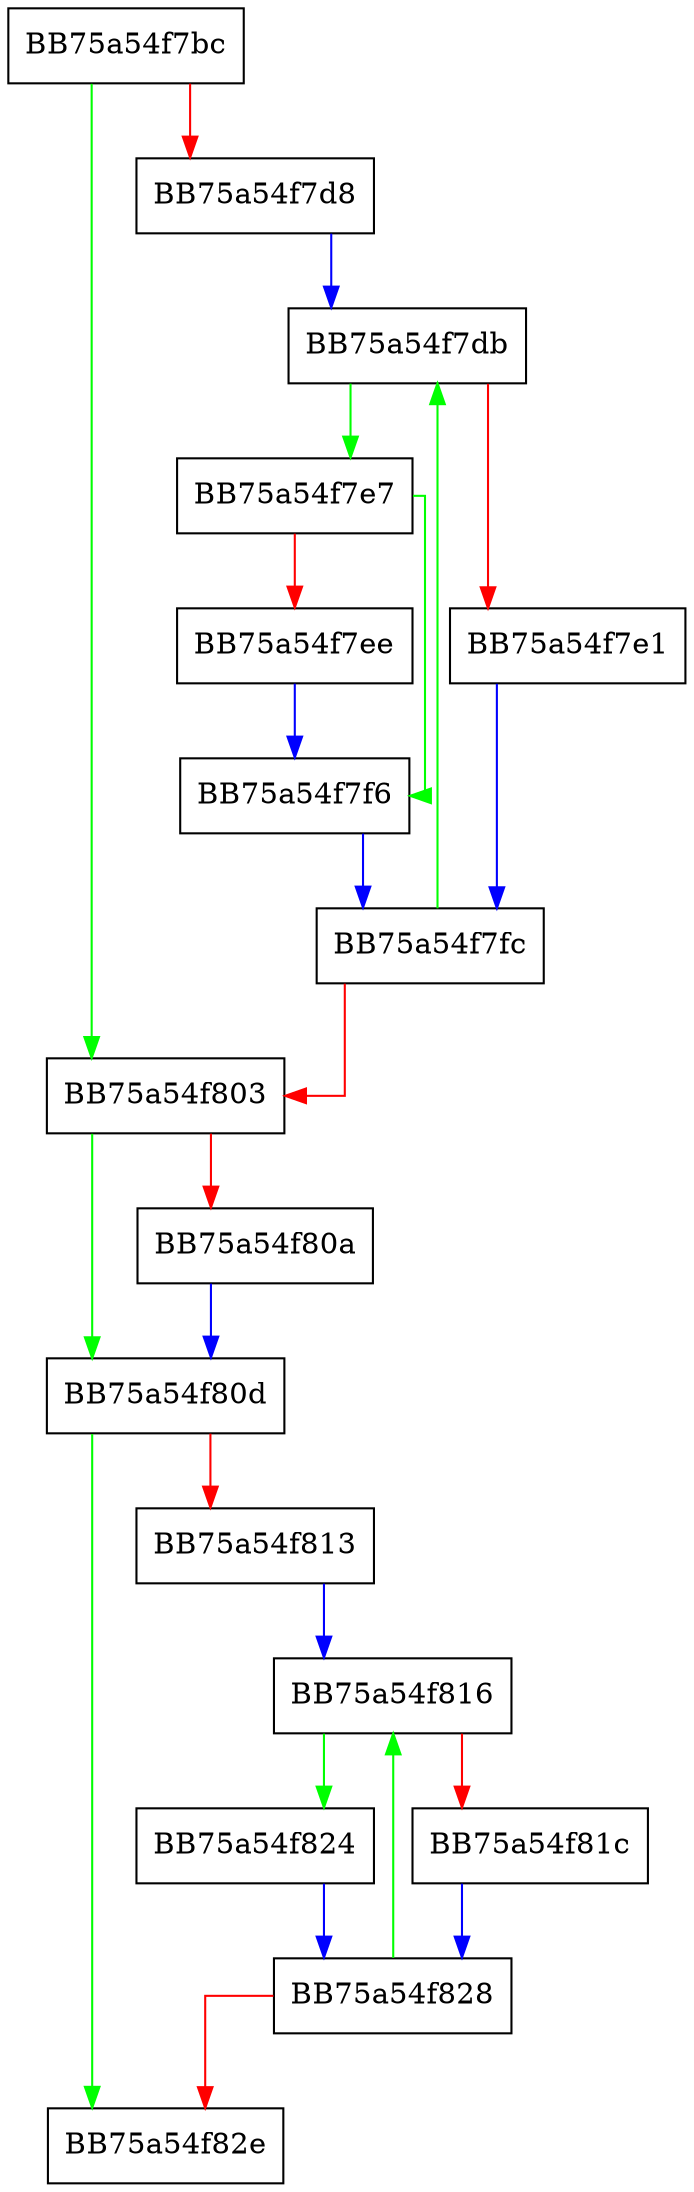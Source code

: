 digraph erase {
  node [shape="box"];
  graph [splines=ortho];
  BB75a54f7bc -> BB75a54f803 [color="green"];
  BB75a54f7bc -> BB75a54f7d8 [color="red"];
  BB75a54f7d8 -> BB75a54f7db [color="blue"];
  BB75a54f7db -> BB75a54f7e7 [color="green"];
  BB75a54f7db -> BB75a54f7e1 [color="red"];
  BB75a54f7e1 -> BB75a54f7fc [color="blue"];
  BB75a54f7e7 -> BB75a54f7f6 [color="green"];
  BB75a54f7e7 -> BB75a54f7ee [color="red"];
  BB75a54f7ee -> BB75a54f7f6 [color="blue"];
  BB75a54f7f6 -> BB75a54f7fc [color="blue"];
  BB75a54f7fc -> BB75a54f7db [color="green"];
  BB75a54f7fc -> BB75a54f803 [color="red"];
  BB75a54f803 -> BB75a54f80d [color="green"];
  BB75a54f803 -> BB75a54f80a [color="red"];
  BB75a54f80a -> BB75a54f80d [color="blue"];
  BB75a54f80d -> BB75a54f82e [color="green"];
  BB75a54f80d -> BB75a54f813 [color="red"];
  BB75a54f813 -> BB75a54f816 [color="blue"];
  BB75a54f816 -> BB75a54f824 [color="green"];
  BB75a54f816 -> BB75a54f81c [color="red"];
  BB75a54f81c -> BB75a54f828 [color="blue"];
  BB75a54f824 -> BB75a54f828 [color="blue"];
  BB75a54f828 -> BB75a54f816 [color="green"];
  BB75a54f828 -> BB75a54f82e [color="red"];
}